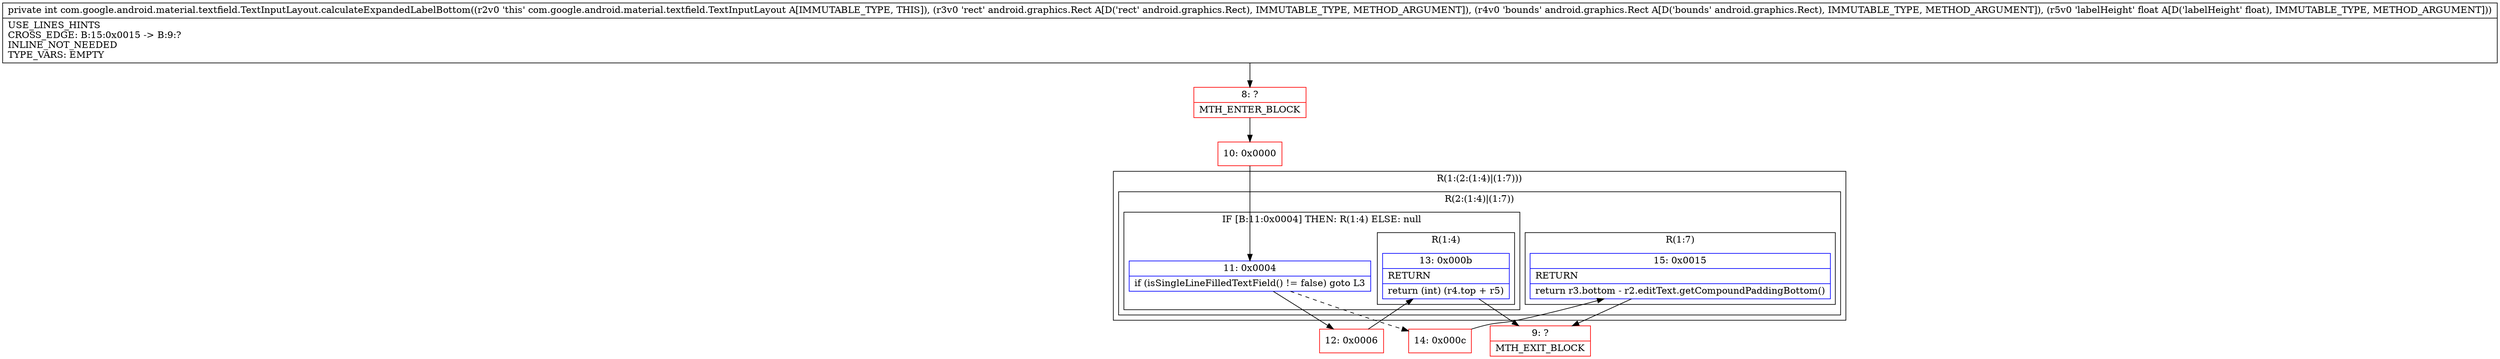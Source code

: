 digraph "CFG forcom.google.android.material.textfield.TextInputLayout.calculateExpandedLabelBottom(Landroid\/graphics\/Rect;Landroid\/graphics\/Rect;F)I" {
subgraph cluster_Region_1572939325 {
label = "R(1:(2:(1:4)|(1:7)))";
node [shape=record,color=blue];
subgraph cluster_Region_826288307 {
label = "R(2:(1:4)|(1:7))";
node [shape=record,color=blue];
subgraph cluster_IfRegion_121628381 {
label = "IF [B:11:0x0004] THEN: R(1:4) ELSE: null";
node [shape=record,color=blue];
Node_11 [shape=record,label="{11\:\ 0x0004|if (isSingleLineFilledTextField() != false) goto L3\l}"];
subgraph cluster_Region_1673421477 {
label = "R(1:4)";
node [shape=record,color=blue];
Node_13 [shape=record,label="{13\:\ 0x000b|RETURN\l|return (int) (r4.top + r5)\l}"];
}
}
subgraph cluster_Region_932855841 {
label = "R(1:7)";
node [shape=record,color=blue];
Node_15 [shape=record,label="{15\:\ 0x0015|RETURN\l|return r3.bottom \- r2.editText.getCompoundPaddingBottom()\l}"];
}
}
}
Node_8 [shape=record,color=red,label="{8\:\ ?|MTH_ENTER_BLOCK\l}"];
Node_10 [shape=record,color=red,label="{10\:\ 0x0000}"];
Node_12 [shape=record,color=red,label="{12\:\ 0x0006}"];
Node_9 [shape=record,color=red,label="{9\:\ ?|MTH_EXIT_BLOCK\l}"];
Node_14 [shape=record,color=red,label="{14\:\ 0x000c}"];
MethodNode[shape=record,label="{private int com.google.android.material.textfield.TextInputLayout.calculateExpandedLabelBottom((r2v0 'this' com.google.android.material.textfield.TextInputLayout A[IMMUTABLE_TYPE, THIS]), (r3v0 'rect' android.graphics.Rect A[D('rect' android.graphics.Rect), IMMUTABLE_TYPE, METHOD_ARGUMENT]), (r4v0 'bounds' android.graphics.Rect A[D('bounds' android.graphics.Rect), IMMUTABLE_TYPE, METHOD_ARGUMENT]), (r5v0 'labelHeight' float A[D('labelHeight' float), IMMUTABLE_TYPE, METHOD_ARGUMENT]))  | USE_LINES_HINTS\lCROSS_EDGE: B:15:0x0015 \-\> B:9:?\lINLINE_NOT_NEEDED\lTYPE_VARS: EMPTY\l}"];
MethodNode -> Node_8;Node_11 -> Node_12;
Node_11 -> Node_14[style=dashed];
Node_13 -> Node_9;
Node_15 -> Node_9;
Node_8 -> Node_10;
Node_10 -> Node_11;
Node_12 -> Node_13;
Node_14 -> Node_15;
}

